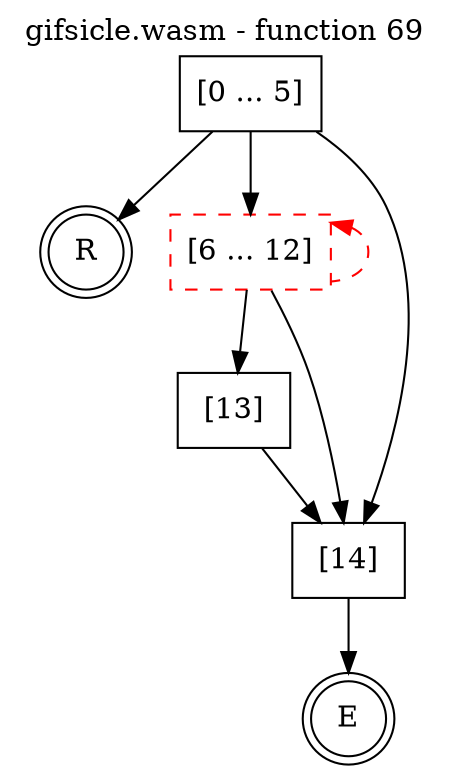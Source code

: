 digraph finite_state_machine {
    label = "gifsicle.wasm - function 69"
    labelloc =  t
    labelfontsize = 16
    labelfontcolor = black
    labelfontname = "Helvetica"
    node [shape = doublecircle]; E R ;
    node [shape = box];
    node [shape=box, color=black, style=solid] 0[label="[0 ... 5]"]
    node [shape=box, color=red, style=dashed] 6[label="[6 ... 12]"]
    node [shape=box, color=black, style=solid] 13[label="[13]"]
    node [shape=box, color=black, style=solid] 14[label="[14]"]
    node [shape=box, color=black, style=solid] R[label="R"]
    0 -> 6;
    0 -> 14;
    0 -> R;
    6 -> 13;
    6 -> 14;
    6 -> 6[style="dashed" color="red" dir=back];
    13 -> 14;
    14 -> E;
}
